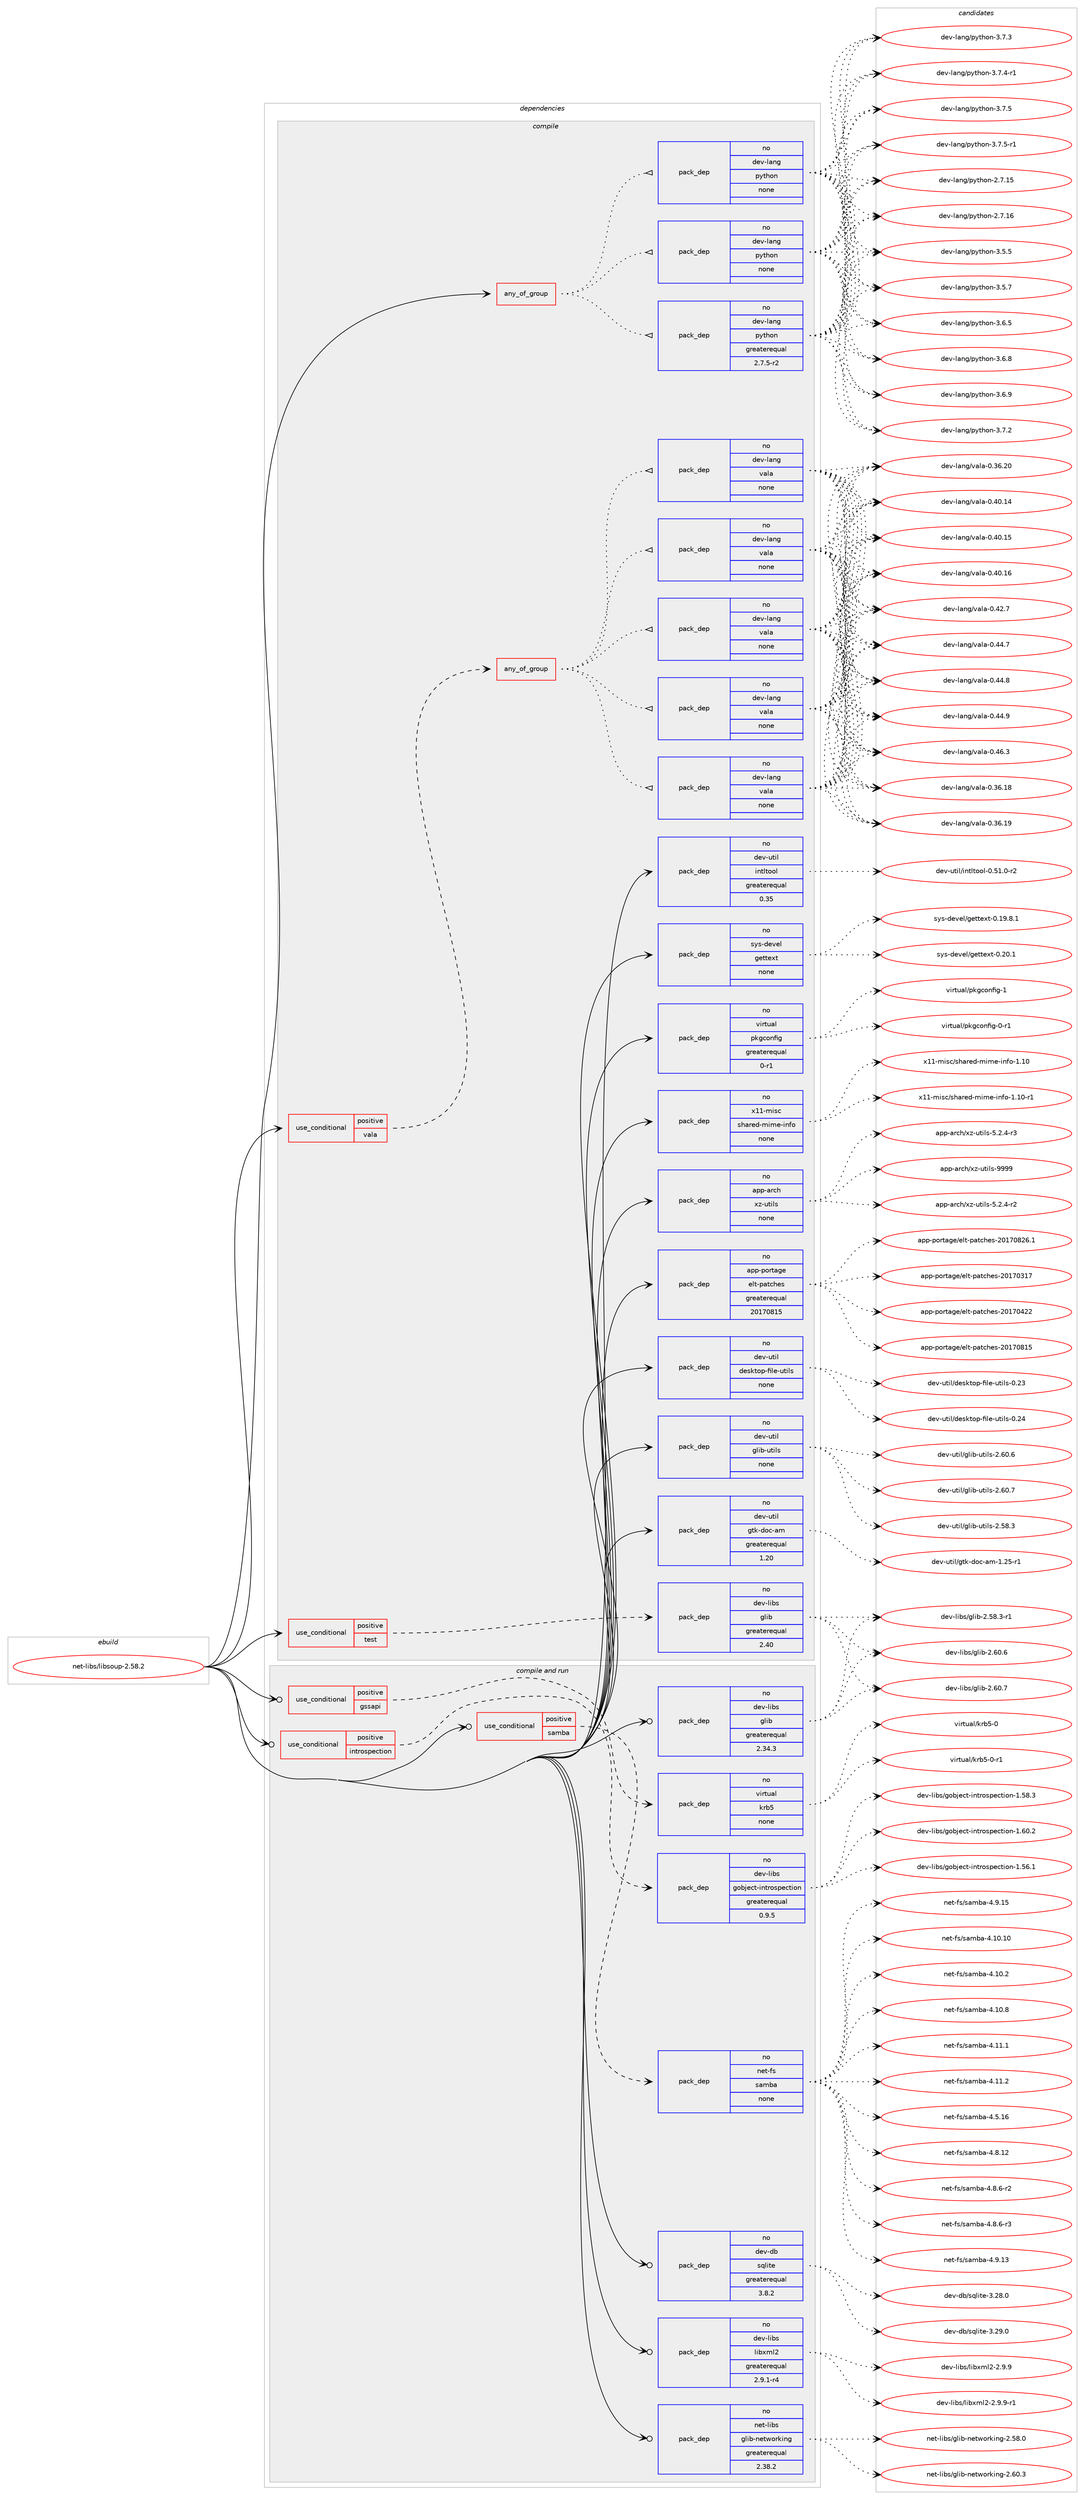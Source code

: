 digraph prolog {

# *************
# Graph options
# *************

newrank=true;
concentrate=true;
compound=true;
graph [rankdir=LR,fontname=Helvetica,fontsize=10,ranksep=1.5];#, ranksep=2.5, nodesep=0.2];
edge  [arrowhead=vee];
node  [fontname=Helvetica,fontsize=10];

# **********
# The ebuild
# **********

subgraph cluster_leftcol {
color=gray;
rank=same;
label=<<i>ebuild</i>>;
id [label="net-libs/libsoup-2.58.2", color=red, width=4, href="../net-libs/libsoup-2.58.2.svg"];
}

# ****************
# The dependencies
# ****************

subgraph cluster_midcol {
color=gray;
label=<<i>dependencies</i>>;
subgraph cluster_compile {
fillcolor="#eeeeee";
style=filled;
label=<<i>compile</i>>;
subgraph any14040 {
dependency827295 [label=<<TABLE BORDER="0" CELLBORDER="1" CELLSPACING="0" CELLPADDING="4"><TR><TD CELLPADDING="10">any_of_group</TD></TR></TABLE>>, shape=none, color=red];subgraph pack611201 {
dependency827296 [label=<<TABLE BORDER="0" CELLBORDER="1" CELLSPACING="0" CELLPADDING="4" WIDTH="220"><TR><TD ROWSPAN="6" CELLPADDING="30">pack_dep</TD></TR><TR><TD WIDTH="110">no</TD></TR><TR><TD>dev-lang</TD></TR><TR><TD>python</TD></TR><TR><TD>none</TD></TR><TR><TD></TD></TR></TABLE>>, shape=none, color=blue];
}
dependency827295:e -> dependency827296:w [weight=20,style="dotted",arrowhead="oinv"];
subgraph pack611202 {
dependency827297 [label=<<TABLE BORDER="0" CELLBORDER="1" CELLSPACING="0" CELLPADDING="4" WIDTH="220"><TR><TD ROWSPAN="6" CELLPADDING="30">pack_dep</TD></TR><TR><TD WIDTH="110">no</TD></TR><TR><TD>dev-lang</TD></TR><TR><TD>python</TD></TR><TR><TD>none</TD></TR><TR><TD></TD></TR></TABLE>>, shape=none, color=blue];
}
dependency827295:e -> dependency827297:w [weight=20,style="dotted",arrowhead="oinv"];
subgraph pack611203 {
dependency827298 [label=<<TABLE BORDER="0" CELLBORDER="1" CELLSPACING="0" CELLPADDING="4" WIDTH="220"><TR><TD ROWSPAN="6" CELLPADDING="30">pack_dep</TD></TR><TR><TD WIDTH="110">no</TD></TR><TR><TD>dev-lang</TD></TR><TR><TD>python</TD></TR><TR><TD>greaterequal</TD></TR><TR><TD>2.7.5-r2</TD></TR></TABLE>>, shape=none, color=blue];
}
dependency827295:e -> dependency827298:w [weight=20,style="dotted",arrowhead="oinv"];
}
id:e -> dependency827295:w [weight=20,style="solid",arrowhead="vee"];
subgraph cond201597 {
dependency827299 [label=<<TABLE BORDER="0" CELLBORDER="1" CELLSPACING="0" CELLPADDING="4"><TR><TD ROWSPAN="3" CELLPADDING="10">use_conditional</TD></TR><TR><TD>positive</TD></TR><TR><TD>test</TD></TR></TABLE>>, shape=none, color=red];
subgraph pack611204 {
dependency827300 [label=<<TABLE BORDER="0" CELLBORDER="1" CELLSPACING="0" CELLPADDING="4" WIDTH="220"><TR><TD ROWSPAN="6" CELLPADDING="30">pack_dep</TD></TR><TR><TD WIDTH="110">no</TD></TR><TR><TD>dev-libs</TD></TR><TR><TD>glib</TD></TR><TR><TD>greaterequal</TD></TR><TR><TD>2.40</TD></TR></TABLE>>, shape=none, color=blue];
}
dependency827299:e -> dependency827300:w [weight=20,style="dashed",arrowhead="vee"];
}
id:e -> dependency827299:w [weight=20,style="solid",arrowhead="vee"];
subgraph cond201598 {
dependency827301 [label=<<TABLE BORDER="0" CELLBORDER="1" CELLSPACING="0" CELLPADDING="4"><TR><TD ROWSPAN="3" CELLPADDING="10">use_conditional</TD></TR><TR><TD>positive</TD></TR><TR><TD>vala</TD></TR></TABLE>>, shape=none, color=red];
subgraph any14041 {
dependency827302 [label=<<TABLE BORDER="0" CELLBORDER="1" CELLSPACING="0" CELLPADDING="4"><TR><TD CELLPADDING="10">any_of_group</TD></TR></TABLE>>, shape=none, color=red];subgraph pack611205 {
dependency827303 [label=<<TABLE BORDER="0" CELLBORDER="1" CELLSPACING="0" CELLPADDING="4" WIDTH="220"><TR><TD ROWSPAN="6" CELLPADDING="30">pack_dep</TD></TR><TR><TD WIDTH="110">no</TD></TR><TR><TD>dev-lang</TD></TR><TR><TD>vala</TD></TR><TR><TD>none</TD></TR><TR><TD></TD></TR></TABLE>>, shape=none, color=blue];
}
dependency827302:e -> dependency827303:w [weight=20,style="dotted",arrowhead="oinv"];
subgraph pack611206 {
dependency827304 [label=<<TABLE BORDER="0" CELLBORDER="1" CELLSPACING="0" CELLPADDING="4" WIDTH="220"><TR><TD ROWSPAN="6" CELLPADDING="30">pack_dep</TD></TR><TR><TD WIDTH="110">no</TD></TR><TR><TD>dev-lang</TD></TR><TR><TD>vala</TD></TR><TR><TD>none</TD></TR><TR><TD></TD></TR></TABLE>>, shape=none, color=blue];
}
dependency827302:e -> dependency827304:w [weight=20,style="dotted",arrowhead="oinv"];
subgraph pack611207 {
dependency827305 [label=<<TABLE BORDER="0" CELLBORDER="1" CELLSPACING="0" CELLPADDING="4" WIDTH="220"><TR><TD ROWSPAN="6" CELLPADDING="30">pack_dep</TD></TR><TR><TD WIDTH="110">no</TD></TR><TR><TD>dev-lang</TD></TR><TR><TD>vala</TD></TR><TR><TD>none</TD></TR><TR><TD></TD></TR></TABLE>>, shape=none, color=blue];
}
dependency827302:e -> dependency827305:w [weight=20,style="dotted",arrowhead="oinv"];
subgraph pack611208 {
dependency827306 [label=<<TABLE BORDER="0" CELLBORDER="1" CELLSPACING="0" CELLPADDING="4" WIDTH="220"><TR><TD ROWSPAN="6" CELLPADDING="30">pack_dep</TD></TR><TR><TD WIDTH="110">no</TD></TR><TR><TD>dev-lang</TD></TR><TR><TD>vala</TD></TR><TR><TD>none</TD></TR><TR><TD></TD></TR></TABLE>>, shape=none, color=blue];
}
dependency827302:e -> dependency827306:w [weight=20,style="dotted",arrowhead="oinv"];
subgraph pack611209 {
dependency827307 [label=<<TABLE BORDER="0" CELLBORDER="1" CELLSPACING="0" CELLPADDING="4" WIDTH="220"><TR><TD ROWSPAN="6" CELLPADDING="30">pack_dep</TD></TR><TR><TD WIDTH="110">no</TD></TR><TR><TD>dev-lang</TD></TR><TR><TD>vala</TD></TR><TR><TD>none</TD></TR><TR><TD></TD></TR></TABLE>>, shape=none, color=blue];
}
dependency827302:e -> dependency827307:w [weight=20,style="dotted",arrowhead="oinv"];
}
dependency827301:e -> dependency827302:w [weight=20,style="dashed",arrowhead="vee"];
}
id:e -> dependency827301:w [weight=20,style="solid",arrowhead="vee"];
subgraph pack611210 {
dependency827308 [label=<<TABLE BORDER="0" CELLBORDER="1" CELLSPACING="0" CELLPADDING="4" WIDTH="220"><TR><TD ROWSPAN="6" CELLPADDING="30">pack_dep</TD></TR><TR><TD WIDTH="110">no</TD></TR><TR><TD>app-arch</TD></TR><TR><TD>xz-utils</TD></TR><TR><TD>none</TD></TR><TR><TD></TD></TR></TABLE>>, shape=none, color=blue];
}
id:e -> dependency827308:w [weight=20,style="solid",arrowhead="vee"];
subgraph pack611211 {
dependency827309 [label=<<TABLE BORDER="0" CELLBORDER="1" CELLSPACING="0" CELLPADDING="4" WIDTH="220"><TR><TD ROWSPAN="6" CELLPADDING="30">pack_dep</TD></TR><TR><TD WIDTH="110">no</TD></TR><TR><TD>app-portage</TD></TR><TR><TD>elt-patches</TD></TR><TR><TD>greaterequal</TD></TR><TR><TD>20170815</TD></TR></TABLE>>, shape=none, color=blue];
}
id:e -> dependency827309:w [weight=20,style="solid",arrowhead="vee"];
subgraph pack611212 {
dependency827310 [label=<<TABLE BORDER="0" CELLBORDER="1" CELLSPACING="0" CELLPADDING="4" WIDTH="220"><TR><TD ROWSPAN="6" CELLPADDING="30">pack_dep</TD></TR><TR><TD WIDTH="110">no</TD></TR><TR><TD>dev-util</TD></TR><TR><TD>desktop-file-utils</TD></TR><TR><TD>none</TD></TR><TR><TD></TD></TR></TABLE>>, shape=none, color=blue];
}
id:e -> dependency827310:w [weight=20,style="solid",arrowhead="vee"];
subgraph pack611213 {
dependency827311 [label=<<TABLE BORDER="0" CELLBORDER="1" CELLSPACING="0" CELLPADDING="4" WIDTH="220"><TR><TD ROWSPAN="6" CELLPADDING="30">pack_dep</TD></TR><TR><TD WIDTH="110">no</TD></TR><TR><TD>dev-util</TD></TR><TR><TD>glib-utils</TD></TR><TR><TD>none</TD></TR><TR><TD></TD></TR></TABLE>>, shape=none, color=blue];
}
id:e -> dependency827311:w [weight=20,style="solid",arrowhead="vee"];
subgraph pack611214 {
dependency827312 [label=<<TABLE BORDER="0" CELLBORDER="1" CELLSPACING="0" CELLPADDING="4" WIDTH="220"><TR><TD ROWSPAN="6" CELLPADDING="30">pack_dep</TD></TR><TR><TD WIDTH="110">no</TD></TR><TR><TD>dev-util</TD></TR><TR><TD>gtk-doc-am</TD></TR><TR><TD>greaterequal</TD></TR><TR><TD>1.20</TD></TR></TABLE>>, shape=none, color=blue];
}
id:e -> dependency827312:w [weight=20,style="solid",arrowhead="vee"];
subgraph pack611215 {
dependency827313 [label=<<TABLE BORDER="0" CELLBORDER="1" CELLSPACING="0" CELLPADDING="4" WIDTH="220"><TR><TD ROWSPAN="6" CELLPADDING="30">pack_dep</TD></TR><TR><TD WIDTH="110">no</TD></TR><TR><TD>dev-util</TD></TR><TR><TD>intltool</TD></TR><TR><TD>greaterequal</TD></TR><TR><TD>0.35</TD></TR></TABLE>>, shape=none, color=blue];
}
id:e -> dependency827313:w [weight=20,style="solid",arrowhead="vee"];
subgraph pack611216 {
dependency827314 [label=<<TABLE BORDER="0" CELLBORDER="1" CELLSPACING="0" CELLPADDING="4" WIDTH="220"><TR><TD ROWSPAN="6" CELLPADDING="30">pack_dep</TD></TR><TR><TD WIDTH="110">no</TD></TR><TR><TD>sys-devel</TD></TR><TR><TD>gettext</TD></TR><TR><TD>none</TD></TR><TR><TD></TD></TR></TABLE>>, shape=none, color=blue];
}
id:e -> dependency827314:w [weight=20,style="solid",arrowhead="vee"];
subgraph pack611217 {
dependency827315 [label=<<TABLE BORDER="0" CELLBORDER="1" CELLSPACING="0" CELLPADDING="4" WIDTH="220"><TR><TD ROWSPAN="6" CELLPADDING="30">pack_dep</TD></TR><TR><TD WIDTH="110">no</TD></TR><TR><TD>virtual</TD></TR><TR><TD>pkgconfig</TD></TR><TR><TD>greaterequal</TD></TR><TR><TD>0-r1</TD></TR></TABLE>>, shape=none, color=blue];
}
id:e -> dependency827315:w [weight=20,style="solid",arrowhead="vee"];
subgraph pack611218 {
dependency827316 [label=<<TABLE BORDER="0" CELLBORDER="1" CELLSPACING="0" CELLPADDING="4" WIDTH="220"><TR><TD ROWSPAN="6" CELLPADDING="30">pack_dep</TD></TR><TR><TD WIDTH="110">no</TD></TR><TR><TD>x11-misc</TD></TR><TR><TD>shared-mime-info</TD></TR><TR><TD>none</TD></TR><TR><TD></TD></TR></TABLE>>, shape=none, color=blue];
}
id:e -> dependency827316:w [weight=20,style="solid",arrowhead="vee"];
}
subgraph cluster_compileandrun {
fillcolor="#eeeeee";
style=filled;
label=<<i>compile and run</i>>;
subgraph cond201599 {
dependency827317 [label=<<TABLE BORDER="0" CELLBORDER="1" CELLSPACING="0" CELLPADDING="4"><TR><TD ROWSPAN="3" CELLPADDING="10">use_conditional</TD></TR><TR><TD>positive</TD></TR><TR><TD>gssapi</TD></TR></TABLE>>, shape=none, color=red];
subgraph pack611219 {
dependency827318 [label=<<TABLE BORDER="0" CELLBORDER="1" CELLSPACING="0" CELLPADDING="4" WIDTH="220"><TR><TD ROWSPAN="6" CELLPADDING="30">pack_dep</TD></TR><TR><TD WIDTH="110">no</TD></TR><TR><TD>virtual</TD></TR><TR><TD>krb5</TD></TR><TR><TD>none</TD></TR><TR><TD></TD></TR></TABLE>>, shape=none, color=blue];
}
dependency827317:e -> dependency827318:w [weight=20,style="dashed",arrowhead="vee"];
}
id:e -> dependency827317:w [weight=20,style="solid",arrowhead="odotvee"];
subgraph cond201600 {
dependency827319 [label=<<TABLE BORDER="0" CELLBORDER="1" CELLSPACING="0" CELLPADDING="4"><TR><TD ROWSPAN="3" CELLPADDING="10">use_conditional</TD></TR><TR><TD>positive</TD></TR><TR><TD>introspection</TD></TR></TABLE>>, shape=none, color=red];
subgraph pack611220 {
dependency827320 [label=<<TABLE BORDER="0" CELLBORDER="1" CELLSPACING="0" CELLPADDING="4" WIDTH="220"><TR><TD ROWSPAN="6" CELLPADDING="30">pack_dep</TD></TR><TR><TD WIDTH="110">no</TD></TR><TR><TD>dev-libs</TD></TR><TR><TD>gobject-introspection</TD></TR><TR><TD>greaterequal</TD></TR><TR><TD>0.9.5</TD></TR></TABLE>>, shape=none, color=blue];
}
dependency827319:e -> dependency827320:w [weight=20,style="dashed",arrowhead="vee"];
}
id:e -> dependency827319:w [weight=20,style="solid",arrowhead="odotvee"];
subgraph cond201601 {
dependency827321 [label=<<TABLE BORDER="0" CELLBORDER="1" CELLSPACING="0" CELLPADDING="4"><TR><TD ROWSPAN="3" CELLPADDING="10">use_conditional</TD></TR><TR><TD>positive</TD></TR><TR><TD>samba</TD></TR></TABLE>>, shape=none, color=red];
subgraph pack611221 {
dependency827322 [label=<<TABLE BORDER="0" CELLBORDER="1" CELLSPACING="0" CELLPADDING="4" WIDTH="220"><TR><TD ROWSPAN="6" CELLPADDING="30">pack_dep</TD></TR><TR><TD WIDTH="110">no</TD></TR><TR><TD>net-fs</TD></TR><TR><TD>samba</TD></TR><TR><TD>none</TD></TR><TR><TD></TD></TR></TABLE>>, shape=none, color=blue];
}
dependency827321:e -> dependency827322:w [weight=20,style="dashed",arrowhead="vee"];
}
id:e -> dependency827321:w [weight=20,style="solid",arrowhead="odotvee"];
subgraph pack611222 {
dependency827323 [label=<<TABLE BORDER="0" CELLBORDER="1" CELLSPACING="0" CELLPADDING="4" WIDTH="220"><TR><TD ROWSPAN="6" CELLPADDING="30">pack_dep</TD></TR><TR><TD WIDTH="110">no</TD></TR><TR><TD>dev-db</TD></TR><TR><TD>sqlite</TD></TR><TR><TD>greaterequal</TD></TR><TR><TD>3.8.2</TD></TR></TABLE>>, shape=none, color=blue];
}
id:e -> dependency827323:w [weight=20,style="solid",arrowhead="odotvee"];
subgraph pack611223 {
dependency827324 [label=<<TABLE BORDER="0" CELLBORDER="1" CELLSPACING="0" CELLPADDING="4" WIDTH="220"><TR><TD ROWSPAN="6" CELLPADDING="30">pack_dep</TD></TR><TR><TD WIDTH="110">no</TD></TR><TR><TD>dev-libs</TD></TR><TR><TD>glib</TD></TR><TR><TD>greaterequal</TD></TR><TR><TD>2.34.3</TD></TR></TABLE>>, shape=none, color=blue];
}
id:e -> dependency827324:w [weight=20,style="solid",arrowhead="odotvee"];
subgraph pack611224 {
dependency827325 [label=<<TABLE BORDER="0" CELLBORDER="1" CELLSPACING="0" CELLPADDING="4" WIDTH="220"><TR><TD ROWSPAN="6" CELLPADDING="30">pack_dep</TD></TR><TR><TD WIDTH="110">no</TD></TR><TR><TD>dev-libs</TD></TR><TR><TD>libxml2</TD></TR><TR><TD>greaterequal</TD></TR><TR><TD>2.9.1-r4</TD></TR></TABLE>>, shape=none, color=blue];
}
id:e -> dependency827325:w [weight=20,style="solid",arrowhead="odotvee"];
subgraph pack611225 {
dependency827326 [label=<<TABLE BORDER="0" CELLBORDER="1" CELLSPACING="0" CELLPADDING="4" WIDTH="220"><TR><TD ROWSPAN="6" CELLPADDING="30">pack_dep</TD></TR><TR><TD WIDTH="110">no</TD></TR><TR><TD>net-libs</TD></TR><TR><TD>glib-networking</TD></TR><TR><TD>greaterequal</TD></TR><TR><TD>2.38.2</TD></TR></TABLE>>, shape=none, color=blue];
}
id:e -> dependency827326:w [weight=20,style="solid",arrowhead="odotvee"];
}
subgraph cluster_run {
fillcolor="#eeeeee";
style=filled;
label=<<i>run</i>>;
}
}

# **************
# The candidates
# **************

subgraph cluster_choices {
rank=same;
color=gray;
label=<<i>candidates</i>>;

subgraph choice611201 {
color=black;
nodesep=1;
choice10010111845108971101034711212111610411111045504655464953 [label="dev-lang/python-2.7.15", color=red, width=4,href="../dev-lang/python-2.7.15.svg"];
choice10010111845108971101034711212111610411111045504655464954 [label="dev-lang/python-2.7.16", color=red, width=4,href="../dev-lang/python-2.7.16.svg"];
choice100101118451089711010347112121116104111110455146534653 [label="dev-lang/python-3.5.5", color=red, width=4,href="../dev-lang/python-3.5.5.svg"];
choice100101118451089711010347112121116104111110455146534655 [label="dev-lang/python-3.5.7", color=red, width=4,href="../dev-lang/python-3.5.7.svg"];
choice100101118451089711010347112121116104111110455146544653 [label="dev-lang/python-3.6.5", color=red, width=4,href="../dev-lang/python-3.6.5.svg"];
choice100101118451089711010347112121116104111110455146544656 [label="dev-lang/python-3.6.8", color=red, width=4,href="../dev-lang/python-3.6.8.svg"];
choice100101118451089711010347112121116104111110455146544657 [label="dev-lang/python-3.6.9", color=red, width=4,href="../dev-lang/python-3.6.9.svg"];
choice100101118451089711010347112121116104111110455146554650 [label="dev-lang/python-3.7.2", color=red, width=4,href="../dev-lang/python-3.7.2.svg"];
choice100101118451089711010347112121116104111110455146554651 [label="dev-lang/python-3.7.3", color=red, width=4,href="../dev-lang/python-3.7.3.svg"];
choice1001011184510897110103471121211161041111104551465546524511449 [label="dev-lang/python-3.7.4-r1", color=red, width=4,href="../dev-lang/python-3.7.4-r1.svg"];
choice100101118451089711010347112121116104111110455146554653 [label="dev-lang/python-3.7.5", color=red, width=4,href="../dev-lang/python-3.7.5.svg"];
choice1001011184510897110103471121211161041111104551465546534511449 [label="dev-lang/python-3.7.5-r1", color=red, width=4,href="../dev-lang/python-3.7.5-r1.svg"];
dependency827296:e -> choice10010111845108971101034711212111610411111045504655464953:w [style=dotted,weight="100"];
dependency827296:e -> choice10010111845108971101034711212111610411111045504655464954:w [style=dotted,weight="100"];
dependency827296:e -> choice100101118451089711010347112121116104111110455146534653:w [style=dotted,weight="100"];
dependency827296:e -> choice100101118451089711010347112121116104111110455146534655:w [style=dotted,weight="100"];
dependency827296:e -> choice100101118451089711010347112121116104111110455146544653:w [style=dotted,weight="100"];
dependency827296:e -> choice100101118451089711010347112121116104111110455146544656:w [style=dotted,weight="100"];
dependency827296:e -> choice100101118451089711010347112121116104111110455146544657:w [style=dotted,weight="100"];
dependency827296:e -> choice100101118451089711010347112121116104111110455146554650:w [style=dotted,weight="100"];
dependency827296:e -> choice100101118451089711010347112121116104111110455146554651:w [style=dotted,weight="100"];
dependency827296:e -> choice1001011184510897110103471121211161041111104551465546524511449:w [style=dotted,weight="100"];
dependency827296:e -> choice100101118451089711010347112121116104111110455146554653:w [style=dotted,weight="100"];
dependency827296:e -> choice1001011184510897110103471121211161041111104551465546534511449:w [style=dotted,weight="100"];
}
subgraph choice611202 {
color=black;
nodesep=1;
choice10010111845108971101034711212111610411111045504655464953 [label="dev-lang/python-2.7.15", color=red, width=4,href="../dev-lang/python-2.7.15.svg"];
choice10010111845108971101034711212111610411111045504655464954 [label="dev-lang/python-2.7.16", color=red, width=4,href="../dev-lang/python-2.7.16.svg"];
choice100101118451089711010347112121116104111110455146534653 [label="dev-lang/python-3.5.5", color=red, width=4,href="../dev-lang/python-3.5.5.svg"];
choice100101118451089711010347112121116104111110455146534655 [label="dev-lang/python-3.5.7", color=red, width=4,href="../dev-lang/python-3.5.7.svg"];
choice100101118451089711010347112121116104111110455146544653 [label="dev-lang/python-3.6.5", color=red, width=4,href="../dev-lang/python-3.6.5.svg"];
choice100101118451089711010347112121116104111110455146544656 [label="dev-lang/python-3.6.8", color=red, width=4,href="../dev-lang/python-3.6.8.svg"];
choice100101118451089711010347112121116104111110455146544657 [label="dev-lang/python-3.6.9", color=red, width=4,href="../dev-lang/python-3.6.9.svg"];
choice100101118451089711010347112121116104111110455146554650 [label="dev-lang/python-3.7.2", color=red, width=4,href="../dev-lang/python-3.7.2.svg"];
choice100101118451089711010347112121116104111110455146554651 [label="dev-lang/python-3.7.3", color=red, width=4,href="../dev-lang/python-3.7.3.svg"];
choice1001011184510897110103471121211161041111104551465546524511449 [label="dev-lang/python-3.7.4-r1", color=red, width=4,href="../dev-lang/python-3.7.4-r1.svg"];
choice100101118451089711010347112121116104111110455146554653 [label="dev-lang/python-3.7.5", color=red, width=4,href="../dev-lang/python-3.7.5.svg"];
choice1001011184510897110103471121211161041111104551465546534511449 [label="dev-lang/python-3.7.5-r1", color=red, width=4,href="../dev-lang/python-3.7.5-r1.svg"];
dependency827297:e -> choice10010111845108971101034711212111610411111045504655464953:w [style=dotted,weight="100"];
dependency827297:e -> choice10010111845108971101034711212111610411111045504655464954:w [style=dotted,weight="100"];
dependency827297:e -> choice100101118451089711010347112121116104111110455146534653:w [style=dotted,weight="100"];
dependency827297:e -> choice100101118451089711010347112121116104111110455146534655:w [style=dotted,weight="100"];
dependency827297:e -> choice100101118451089711010347112121116104111110455146544653:w [style=dotted,weight="100"];
dependency827297:e -> choice100101118451089711010347112121116104111110455146544656:w [style=dotted,weight="100"];
dependency827297:e -> choice100101118451089711010347112121116104111110455146544657:w [style=dotted,weight="100"];
dependency827297:e -> choice100101118451089711010347112121116104111110455146554650:w [style=dotted,weight="100"];
dependency827297:e -> choice100101118451089711010347112121116104111110455146554651:w [style=dotted,weight="100"];
dependency827297:e -> choice1001011184510897110103471121211161041111104551465546524511449:w [style=dotted,weight="100"];
dependency827297:e -> choice100101118451089711010347112121116104111110455146554653:w [style=dotted,weight="100"];
dependency827297:e -> choice1001011184510897110103471121211161041111104551465546534511449:w [style=dotted,weight="100"];
}
subgraph choice611203 {
color=black;
nodesep=1;
choice10010111845108971101034711212111610411111045504655464953 [label="dev-lang/python-2.7.15", color=red, width=4,href="../dev-lang/python-2.7.15.svg"];
choice10010111845108971101034711212111610411111045504655464954 [label="dev-lang/python-2.7.16", color=red, width=4,href="../dev-lang/python-2.7.16.svg"];
choice100101118451089711010347112121116104111110455146534653 [label="dev-lang/python-3.5.5", color=red, width=4,href="../dev-lang/python-3.5.5.svg"];
choice100101118451089711010347112121116104111110455146534655 [label="dev-lang/python-3.5.7", color=red, width=4,href="../dev-lang/python-3.5.7.svg"];
choice100101118451089711010347112121116104111110455146544653 [label="dev-lang/python-3.6.5", color=red, width=4,href="../dev-lang/python-3.6.5.svg"];
choice100101118451089711010347112121116104111110455146544656 [label="dev-lang/python-3.6.8", color=red, width=4,href="../dev-lang/python-3.6.8.svg"];
choice100101118451089711010347112121116104111110455146544657 [label="dev-lang/python-3.6.9", color=red, width=4,href="../dev-lang/python-3.6.9.svg"];
choice100101118451089711010347112121116104111110455146554650 [label="dev-lang/python-3.7.2", color=red, width=4,href="../dev-lang/python-3.7.2.svg"];
choice100101118451089711010347112121116104111110455146554651 [label="dev-lang/python-3.7.3", color=red, width=4,href="../dev-lang/python-3.7.3.svg"];
choice1001011184510897110103471121211161041111104551465546524511449 [label="dev-lang/python-3.7.4-r1", color=red, width=4,href="../dev-lang/python-3.7.4-r1.svg"];
choice100101118451089711010347112121116104111110455146554653 [label="dev-lang/python-3.7.5", color=red, width=4,href="../dev-lang/python-3.7.5.svg"];
choice1001011184510897110103471121211161041111104551465546534511449 [label="dev-lang/python-3.7.5-r1", color=red, width=4,href="../dev-lang/python-3.7.5-r1.svg"];
dependency827298:e -> choice10010111845108971101034711212111610411111045504655464953:w [style=dotted,weight="100"];
dependency827298:e -> choice10010111845108971101034711212111610411111045504655464954:w [style=dotted,weight="100"];
dependency827298:e -> choice100101118451089711010347112121116104111110455146534653:w [style=dotted,weight="100"];
dependency827298:e -> choice100101118451089711010347112121116104111110455146534655:w [style=dotted,weight="100"];
dependency827298:e -> choice100101118451089711010347112121116104111110455146544653:w [style=dotted,weight="100"];
dependency827298:e -> choice100101118451089711010347112121116104111110455146544656:w [style=dotted,weight="100"];
dependency827298:e -> choice100101118451089711010347112121116104111110455146544657:w [style=dotted,weight="100"];
dependency827298:e -> choice100101118451089711010347112121116104111110455146554650:w [style=dotted,weight="100"];
dependency827298:e -> choice100101118451089711010347112121116104111110455146554651:w [style=dotted,weight="100"];
dependency827298:e -> choice1001011184510897110103471121211161041111104551465546524511449:w [style=dotted,weight="100"];
dependency827298:e -> choice100101118451089711010347112121116104111110455146554653:w [style=dotted,weight="100"];
dependency827298:e -> choice1001011184510897110103471121211161041111104551465546534511449:w [style=dotted,weight="100"];
}
subgraph choice611204 {
color=black;
nodesep=1;
choice10010111845108105981154710310810598455046535646514511449 [label="dev-libs/glib-2.58.3-r1", color=red, width=4,href="../dev-libs/glib-2.58.3-r1.svg"];
choice1001011184510810598115471031081059845504654484654 [label="dev-libs/glib-2.60.6", color=red, width=4,href="../dev-libs/glib-2.60.6.svg"];
choice1001011184510810598115471031081059845504654484655 [label="dev-libs/glib-2.60.7", color=red, width=4,href="../dev-libs/glib-2.60.7.svg"];
dependency827300:e -> choice10010111845108105981154710310810598455046535646514511449:w [style=dotted,weight="100"];
dependency827300:e -> choice1001011184510810598115471031081059845504654484654:w [style=dotted,weight="100"];
dependency827300:e -> choice1001011184510810598115471031081059845504654484655:w [style=dotted,weight="100"];
}
subgraph choice611205 {
color=black;
nodesep=1;
choice10010111845108971101034711897108974548465154464956 [label="dev-lang/vala-0.36.18", color=red, width=4,href="../dev-lang/vala-0.36.18.svg"];
choice10010111845108971101034711897108974548465154464957 [label="dev-lang/vala-0.36.19", color=red, width=4,href="../dev-lang/vala-0.36.19.svg"];
choice10010111845108971101034711897108974548465154465048 [label="dev-lang/vala-0.36.20", color=red, width=4,href="../dev-lang/vala-0.36.20.svg"];
choice10010111845108971101034711897108974548465248464952 [label="dev-lang/vala-0.40.14", color=red, width=4,href="../dev-lang/vala-0.40.14.svg"];
choice10010111845108971101034711897108974548465248464953 [label="dev-lang/vala-0.40.15", color=red, width=4,href="../dev-lang/vala-0.40.15.svg"];
choice10010111845108971101034711897108974548465248464954 [label="dev-lang/vala-0.40.16", color=red, width=4,href="../dev-lang/vala-0.40.16.svg"];
choice100101118451089711010347118971089745484652504655 [label="dev-lang/vala-0.42.7", color=red, width=4,href="../dev-lang/vala-0.42.7.svg"];
choice100101118451089711010347118971089745484652524655 [label="dev-lang/vala-0.44.7", color=red, width=4,href="../dev-lang/vala-0.44.7.svg"];
choice100101118451089711010347118971089745484652524656 [label="dev-lang/vala-0.44.8", color=red, width=4,href="../dev-lang/vala-0.44.8.svg"];
choice100101118451089711010347118971089745484652524657 [label="dev-lang/vala-0.44.9", color=red, width=4,href="../dev-lang/vala-0.44.9.svg"];
choice100101118451089711010347118971089745484652544651 [label="dev-lang/vala-0.46.3", color=red, width=4,href="../dev-lang/vala-0.46.3.svg"];
dependency827303:e -> choice10010111845108971101034711897108974548465154464956:w [style=dotted,weight="100"];
dependency827303:e -> choice10010111845108971101034711897108974548465154464957:w [style=dotted,weight="100"];
dependency827303:e -> choice10010111845108971101034711897108974548465154465048:w [style=dotted,weight="100"];
dependency827303:e -> choice10010111845108971101034711897108974548465248464952:w [style=dotted,weight="100"];
dependency827303:e -> choice10010111845108971101034711897108974548465248464953:w [style=dotted,weight="100"];
dependency827303:e -> choice10010111845108971101034711897108974548465248464954:w [style=dotted,weight="100"];
dependency827303:e -> choice100101118451089711010347118971089745484652504655:w [style=dotted,weight="100"];
dependency827303:e -> choice100101118451089711010347118971089745484652524655:w [style=dotted,weight="100"];
dependency827303:e -> choice100101118451089711010347118971089745484652524656:w [style=dotted,weight="100"];
dependency827303:e -> choice100101118451089711010347118971089745484652524657:w [style=dotted,weight="100"];
dependency827303:e -> choice100101118451089711010347118971089745484652544651:w [style=dotted,weight="100"];
}
subgraph choice611206 {
color=black;
nodesep=1;
choice10010111845108971101034711897108974548465154464956 [label="dev-lang/vala-0.36.18", color=red, width=4,href="../dev-lang/vala-0.36.18.svg"];
choice10010111845108971101034711897108974548465154464957 [label="dev-lang/vala-0.36.19", color=red, width=4,href="../dev-lang/vala-0.36.19.svg"];
choice10010111845108971101034711897108974548465154465048 [label="dev-lang/vala-0.36.20", color=red, width=4,href="../dev-lang/vala-0.36.20.svg"];
choice10010111845108971101034711897108974548465248464952 [label="dev-lang/vala-0.40.14", color=red, width=4,href="../dev-lang/vala-0.40.14.svg"];
choice10010111845108971101034711897108974548465248464953 [label="dev-lang/vala-0.40.15", color=red, width=4,href="../dev-lang/vala-0.40.15.svg"];
choice10010111845108971101034711897108974548465248464954 [label="dev-lang/vala-0.40.16", color=red, width=4,href="../dev-lang/vala-0.40.16.svg"];
choice100101118451089711010347118971089745484652504655 [label="dev-lang/vala-0.42.7", color=red, width=4,href="../dev-lang/vala-0.42.7.svg"];
choice100101118451089711010347118971089745484652524655 [label="dev-lang/vala-0.44.7", color=red, width=4,href="../dev-lang/vala-0.44.7.svg"];
choice100101118451089711010347118971089745484652524656 [label="dev-lang/vala-0.44.8", color=red, width=4,href="../dev-lang/vala-0.44.8.svg"];
choice100101118451089711010347118971089745484652524657 [label="dev-lang/vala-0.44.9", color=red, width=4,href="../dev-lang/vala-0.44.9.svg"];
choice100101118451089711010347118971089745484652544651 [label="dev-lang/vala-0.46.3", color=red, width=4,href="../dev-lang/vala-0.46.3.svg"];
dependency827304:e -> choice10010111845108971101034711897108974548465154464956:w [style=dotted,weight="100"];
dependency827304:e -> choice10010111845108971101034711897108974548465154464957:w [style=dotted,weight="100"];
dependency827304:e -> choice10010111845108971101034711897108974548465154465048:w [style=dotted,weight="100"];
dependency827304:e -> choice10010111845108971101034711897108974548465248464952:w [style=dotted,weight="100"];
dependency827304:e -> choice10010111845108971101034711897108974548465248464953:w [style=dotted,weight="100"];
dependency827304:e -> choice10010111845108971101034711897108974548465248464954:w [style=dotted,weight="100"];
dependency827304:e -> choice100101118451089711010347118971089745484652504655:w [style=dotted,weight="100"];
dependency827304:e -> choice100101118451089711010347118971089745484652524655:w [style=dotted,weight="100"];
dependency827304:e -> choice100101118451089711010347118971089745484652524656:w [style=dotted,weight="100"];
dependency827304:e -> choice100101118451089711010347118971089745484652524657:w [style=dotted,weight="100"];
dependency827304:e -> choice100101118451089711010347118971089745484652544651:w [style=dotted,weight="100"];
}
subgraph choice611207 {
color=black;
nodesep=1;
choice10010111845108971101034711897108974548465154464956 [label="dev-lang/vala-0.36.18", color=red, width=4,href="../dev-lang/vala-0.36.18.svg"];
choice10010111845108971101034711897108974548465154464957 [label="dev-lang/vala-0.36.19", color=red, width=4,href="../dev-lang/vala-0.36.19.svg"];
choice10010111845108971101034711897108974548465154465048 [label="dev-lang/vala-0.36.20", color=red, width=4,href="../dev-lang/vala-0.36.20.svg"];
choice10010111845108971101034711897108974548465248464952 [label="dev-lang/vala-0.40.14", color=red, width=4,href="../dev-lang/vala-0.40.14.svg"];
choice10010111845108971101034711897108974548465248464953 [label="dev-lang/vala-0.40.15", color=red, width=4,href="../dev-lang/vala-0.40.15.svg"];
choice10010111845108971101034711897108974548465248464954 [label="dev-lang/vala-0.40.16", color=red, width=4,href="../dev-lang/vala-0.40.16.svg"];
choice100101118451089711010347118971089745484652504655 [label="dev-lang/vala-0.42.7", color=red, width=4,href="../dev-lang/vala-0.42.7.svg"];
choice100101118451089711010347118971089745484652524655 [label="dev-lang/vala-0.44.7", color=red, width=4,href="../dev-lang/vala-0.44.7.svg"];
choice100101118451089711010347118971089745484652524656 [label="dev-lang/vala-0.44.8", color=red, width=4,href="../dev-lang/vala-0.44.8.svg"];
choice100101118451089711010347118971089745484652524657 [label="dev-lang/vala-0.44.9", color=red, width=4,href="../dev-lang/vala-0.44.9.svg"];
choice100101118451089711010347118971089745484652544651 [label="dev-lang/vala-0.46.3", color=red, width=4,href="../dev-lang/vala-0.46.3.svg"];
dependency827305:e -> choice10010111845108971101034711897108974548465154464956:w [style=dotted,weight="100"];
dependency827305:e -> choice10010111845108971101034711897108974548465154464957:w [style=dotted,weight="100"];
dependency827305:e -> choice10010111845108971101034711897108974548465154465048:w [style=dotted,weight="100"];
dependency827305:e -> choice10010111845108971101034711897108974548465248464952:w [style=dotted,weight="100"];
dependency827305:e -> choice10010111845108971101034711897108974548465248464953:w [style=dotted,weight="100"];
dependency827305:e -> choice10010111845108971101034711897108974548465248464954:w [style=dotted,weight="100"];
dependency827305:e -> choice100101118451089711010347118971089745484652504655:w [style=dotted,weight="100"];
dependency827305:e -> choice100101118451089711010347118971089745484652524655:w [style=dotted,weight="100"];
dependency827305:e -> choice100101118451089711010347118971089745484652524656:w [style=dotted,weight="100"];
dependency827305:e -> choice100101118451089711010347118971089745484652524657:w [style=dotted,weight="100"];
dependency827305:e -> choice100101118451089711010347118971089745484652544651:w [style=dotted,weight="100"];
}
subgraph choice611208 {
color=black;
nodesep=1;
choice10010111845108971101034711897108974548465154464956 [label="dev-lang/vala-0.36.18", color=red, width=4,href="../dev-lang/vala-0.36.18.svg"];
choice10010111845108971101034711897108974548465154464957 [label="dev-lang/vala-0.36.19", color=red, width=4,href="../dev-lang/vala-0.36.19.svg"];
choice10010111845108971101034711897108974548465154465048 [label="dev-lang/vala-0.36.20", color=red, width=4,href="../dev-lang/vala-0.36.20.svg"];
choice10010111845108971101034711897108974548465248464952 [label="dev-lang/vala-0.40.14", color=red, width=4,href="../dev-lang/vala-0.40.14.svg"];
choice10010111845108971101034711897108974548465248464953 [label="dev-lang/vala-0.40.15", color=red, width=4,href="../dev-lang/vala-0.40.15.svg"];
choice10010111845108971101034711897108974548465248464954 [label="dev-lang/vala-0.40.16", color=red, width=4,href="../dev-lang/vala-0.40.16.svg"];
choice100101118451089711010347118971089745484652504655 [label="dev-lang/vala-0.42.7", color=red, width=4,href="../dev-lang/vala-0.42.7.svg"];
choice100101118451089711010347118971089745484652524655 [label="dev-lang/vala-0.44.7", color=red, width=4,href="../dev-lang/vala-0.44.7.svg"];
choice100101118451089711010347118971089745484652524656 [label="dev-lang/vala-0.44.8", color=red, width=4,href="../dev-lang/vala-0.44.8.svg"];
choice100101118451089711010347118971089745484652524657 [label="dev-lang/vala-0.44.9", color=red, width=4,href="../dev-lang/vala-0.44.9.svg"];
choice100101118451089711010347118971089745484652544651 [label="dev-lang/vala-0.46.3", color=red, width=4,href="../dev-lang/vala-0.46.3.svg"];
dependency827306:e -> choice10010111845108971101034711897108974548465154464956:w [style=dotted,weight="100"];
dependency827306:e -> choice10010111845108971101034711897108974548465154464957:w [style=dotted,weight="100"];
dependency827306:e -> choice10010111845108971101034711897108974548465154465048:w [style=dotted,weight="100"];
dependency827306:e -> choice10010111845108971101034711897108974548465248464952:w [style=dotted,weight="100"];
dependency827306:e -> choice10010111845108971101034711897108974548465248464953:w [style=dotted,weight="100"];
dependency827306:e -> choice10010111845108971101034711897108974548465248464954:w [style=dotted,weight="100"];
dependency827306:e -> choice100101118451089711010347118971089745484652504655:w [style=dotted,weight="100"];
dependency827306:e -> choice100101118451089711010347118971089745484652524655:w [style=dotted,weight="100"];
dependency827306:e -> choice100101118451089711010347118971089745484652524656:w [style=dotted,weight="100"];
dependency827306:e -> choice100101118451089711010347118971089745484652524657:w [style=dotted,weight="100"];
dependency827306:e -> choice100101118451089711010347118971089745484652544651:w [style=dotted,weight="100"];
}
subgraph choice611209 {
color=black;
nodesep=1;
choice10010111845108971101034711897108974548465154464956 [label="dev-lang/vala-0.36.18", color=red, width=4,href="../dev-lang/vala-0.36.18.svg"];
choice10010111845108971101034711897108974548465154464957 [label="dev-lang/vala-0.36.19", color=red, width=4,href="../dev-lang/vala-0.36.19.svg"];
choice10010111845108971101034711897108974548465154465048 [label="dev-lang/vala-0.36.20", color=red, width=4,href="../dev-lang/vala-0.36.20.svg"];
choice10010111845108971101034711897108974548465248464952 [label="dev-lang/vala-0.40.14", color=red, width=4,href="../dev-lang/vala-0.40.14.svg"];
choice10010111845108971101034711897108974548465248464953 [label="dev-lang/vala-0.40.15", color=red, width=4,href="../dev-lang/vala-0.40.15.svg"];
choice10010111845108971101034711897108974548465248464954 [label="dev-lang/vala-0.40.16", color=red, width=4,href="../dev-lang/vala-0.40.16.svg"];
choice100101118451089711010347118971089745484652504655 [label="dev-lang/vala-0.42.7", color=red, width=4,href="../dev-lang/vala-0.42.7.svg"];
choice100101118451089711010347118971089745484652524655 [label="dev-lang/vala-0.44.7", color=red, width=4,href="../dev-lang/vala-0.44.7.svg"];
choice100101118451089711010347118971089745484652524656 [label="dev-lang/vala-0.44.8", color=red, width=4,href="../dev-lang/vala-0.44.8.svg"];
choice100101118451089711010347118971089745484652524657 [label="dev-lang/vala-0.44.9", color=red, width=4,href="../dev-lang/vala-0.44.9.svg"];
choice100101118451089711010347118971089745484652544651 [label="dev-lang/vala-0.46.3", color=red, width=4,href="../dev-lang/vala-0.46.3.svg"];
dependency827307:e -> choice10010111845108971101034711897108974548465154464956:w [style=dotted,weight="100"];
dependency827307:e -> choice10010111845108971101034711897108974548465154464957:w [style=dotted,weight="100"];
dependency827307:e -> choice10010111845108971101034711897108974548465154465048:w [style=dotted,weight="100"];
dependency827307:e -> choice10010111845108971101034711897108974548465248464952:w [style=dotted,weight="100"];
dependency827307:e -> choice10010111845108971101034711897108974548465248464953:w [style=dotted,weight="100"];
dependency827307:e -> choice10010111845108971101034711897108974548465248464954:w [style=dotted,weight="100"];
dependency827307:e -> choice100101118451089711010347118971089745484652504655:w [style=dotted,weight="100"];
dependency827307:e -> choice100101118451089711010347118971089745484652524655:w [style=dotted,weight="100"];
dependency827307:e -> choice100101118451089711010347118971089745484652524656:w [style=dotted,weight="100"];
dependency827307:e -> choice100101118451089711010347118971089745484652524657:w [style=dotted,weight="100"];
dependency827307:e -> choice100101118451089711010347118971089745484652544651:w [style=dotted,weight="100"];
}
subgraph choice611210 {
color=black;
nodesep=1;
choice9711211245971149910447120122451171161051081154553465046524511450 [label="app-arch/xz-utils-5.2.4-r2", color=red, width=4,href="../app-arch/xz-utils-5.2.4-r2.svg"];
choice9711211245971149910447120122451171161051081154553465046524511451 [label="app-arch/xz-utils-5.2.4-r3", color=red, width=4,href="../app-arch/xz-utils-5.2.4-r3.svg"];
choice9711211245971149910447120122451171161051081154557575757 [label="app-arch/xz-utils-9999", color=red, width=4,href="../app-arch/xz-utils-9999.svg"];
dependency827308:e -> choice9711211245971149910447120122451171161051081154553465046524511450:w [style=dotted,weight="100"];
dependency827308:e -> choice9711211245971149910447120122451171161051081154553465046524511451:w [style=dotted,weight="100"];
dependency827308:e -> choice9711211245971149910447120122451171161051081154557575757:w [style=dotted,weight="100"];
}
subgraph choice611211 {
color=black;
nodesep=1;
choice97112112451121111141169710310147101108116451129711699104101115455048495548514955 [label="app-portage/elt-patches-20170317", color=red, width=4,href="../app-portage/elt-patches-20170317.svg"];
choice97112112451121111141169710310147101108116451129711699104101115455048495548525050 [label="app-portage/elt-patches-20170422", color=red, width=4,href="../app-portage/elt-patches-20170422.svg"];
choice97112112451121111141169710310147101108116451129711699104101115455048495548564953 [label="app-portage/elt-patches-20170815", color=red, width=4,href="../app-portage/elt-patches-20170815.svg"];
choice971121124511211111411697103101471011081164511297116991041011154550484955485650544649 [label="app-portage/elt-patches-20170826.1", color=red, width=4,href="../app-portage/elt-patches-20170826.1.svg"];
dependency827309:e -> choice97112112451121111141169710310147101108116451129711699104101115455048495548514955:w [style=dotted,weight="100"];
dependency827309:e -> choice97112112451121111141169710310147101108116451129711699104101115455048495548525050:w [style=dotted,weight="100"];
dependency827309:e -> choice97112112451121111141169710310147101108116451129711699104101115455048495548564953:w [style=dotted,weight="100"];
dependency827309:e -> choice971121124511211111411697103101471011081164511297116991041011154550484955485650544649:w [style=dotted,weight="100"];
}
subgraph choice611212 {
color=black;
nodesep=1;
choice100101118451171161051084710010111510711611111245102105108101451171161051081154548465051 [label="dev-util/desktop-file-utils-0.23", color=red, width=4,href="../dev-util/desktop-file-utils-0.23.svg"];
choice100101118451171161051084710010111510711611111245102105108101451171161051081154548465052 [label="dev-util/desktop-file-utils-0.24", color=red, width=4,href="../dev-util/desktop-file-utils-0.24.svg"];
dependency827310:e -> choice100101118451171161051084710010111510711611111245102105108101451171161051081154548465051:w [style=dotted,weight="100"];
dependency827310:e -> choice100101118451171161051084710010111510711611111245102105108101451171161051081154548465052:w [style=dotted,weight="100"];
}
subgraph choice611213 {
color=black;
nodesep=1;
choice1001011184511711610510847103108105984511711610510811545504653564651 [label="dev-util/glib-utils-2.58.3", color=red, width=4,href="../dev-util/glib-utils-2.58.3.svg"];
choice1001011184511711610510847103108105984511711610510811545504654484654 [label="dev-util/glib-utils-2.60.6", color=red, width=4,href="../dev-util/glib-utils-2.60.6.svg"];
choice1001011184511711610510847103108105984511711610510811545504654484655 [label="dev-util/glib-utils-2.60.7", color=red, width=4,href="../dev-util/glib-utils-2.60.7.svg"];
dependency827311:e -> choice1001011184511711610510847103108105984511711610510811545504653564651:w [style=dotted,weight="100"];
dependency827311:e -> choice1001011184511711610510847103108105984511711610510811545504654484654:w [style=dotted,weight="100"];
dependency827311:e -> choice1001011184511711610510847103108105984511711610510811545504654484655:w [style=dotted,weight="100"];
}
subgraph choice611214 {
color=black;
nodesep=1;
choice10010111845117116105108471031161074510011199459710945494650534511449 [label="dev-util/gtk-doc-am-1.25-r1", color=red, width=4,href="../dev-util/gtk-doc-am-1.25-r1.svg"];
dependency827312:e -> choice10010111845117116105108471031161074510011199459710945494650534511449:w [style=dotted,weight="100"];
}
subgraph choice611215 {
color=black;
nodesep=1;
choice1001011184511711610510847105110116108116111111108454846534946484511450 [label="dev-util/intltool-0.51.0-r2", color=red, width=4,href="../dev-util/intltool-0.51.0-r2.svg"];
dependency827313:e -> choice1001011184511711610510847105110116108116111111108454846534946484511450:w [style=dotted,weight="100"];
}
subgraph choice611216 {
color=black;
nodesep=1;
choice1151211154510010111810110847103101116116101120116454846495746564649 [label="sys-devel/gettext-0.19.8.1", color=red, width=4,href="../sys-devel/gettext-0.19.8.1.svg"];
choice115121115451001011181011084710310111611610112011645484650484649 [label="sys-devel/gettext-0.20.1", color=red, width=4,href="../sys-devel/gettext-0.20.1.svg"];
dependency827314:e -> choice1151211154510010111810110847103101116116101120116454846495746564649:w [style=dotted,weight="100"];
dependency827314:e -> choice115121115451001011181011084710310111611610112011645484650484649:w [style=dotted,weight="100"];
}
subgraph choice611217 {
color=black;
nodesep=1;
choice11810511411611797108471121071039911111010210510345484511449 [label="virtual/pkgconfig-0-r1", color=red, width=4,href="../virtual/pkgconfig-0-r1.svg"];
choice1181051141161179710847112107103991111101021051034549 [label="virtual/pkgconfig-1", color=red, width=4,href="../virtual/pkgconfig-1.svg"];
dependency827315:e -> choice11810511411611797108471121071039911111010210510345484511449:w [style=dotted,weight="100"];
dependency827315:e -> choice1181051141161179710847112107103991111101021051034549:w [style=dotted,weight="100"];
}
subgraph choice611218 {
color=black;
nodesep=1;
choice12049494510910511599471151049711410110045109105109101451051101021114549464948 [label="x11-misc/shared-mime-info-1.10", color=red, width=4,href="../x11-misc/shared-mime-info-1.10.svg"];
choice120494945109105115994711510497114101100451091051091014510511010211145494649484511449 [label="x11-misc/shared-mime-info-1.10-r1", color=red, width=4,href="../x11-misc/shared-mime-info-1.10-r1.svg"];
dependency827316:e -> choice12049494510910511599471151049711410110045109105109101451051101021114549464948:w [style=dotted,weight="100"];
dependency827316:e -> choice120494945109105115994711510497114101100451091051091014510511010211145494649484511449:w [style=dotted,weight="100"];
}
subgraph choice611219 {
color=black;
nodesep=1;
choice118105114116117971084710711498534548 [label="virtual/krb5-0", color=red, width=4,href="../virtual/krb5-0.svg"];
choice1181051141161179710847107114985345484511449 [label="virtual/krb5-0-r1", color=red, width=4,href="../virtual/krb5-0-r1.svg"];
dependency827318:e -> choice118105114116117971084710711498534548:w [style=dotted,weight="100"];
dependency827318:e -> choice1181051141161179710847107114985345484511449:w [style=dotted,weight="100"];
}
subgraph choice611220 {
color=black;
nodesep=1;
choice1001011184510810598115471031119810610199116451051101161141111151121019911610511111045494653544649 [label="dev-libs/gobject-introspection-1.56.1", color=red, width=4,href="../dev-libs/gobject-introspection-1.56.1.svg"];
choice1001011184510810598115471031119810610199116451051101161141111151121019911610511111045494653564651 [label="dev-libs/gobject-introspection-1.58.3", color=red, width=4,href="../dev-libs/gobject-introspection-1.58.3.svg"];
choice1001011184510810598115471031119810610199116451051101161141111151121019911610511111045494654484650 [label="dev-libs/gobject-introspection-1.60.2", color=red, width=4,href="../dev-libs/gobject-introspection-1.60.2.svg"];
dependency827320:e -> choice1001011184510810598115471031119810610199116451051101161141111151121019911610511111045494653544649:w [style=dotted,weight="100"];
dependency827320:e -> choice1001011184510810598115471031119810610199116451051101161141111151121019911610511111045494653564651:w [style=dotted,weight="100"];
dependency827320:e -> choice1001011184510810598115471031119810610199116451051101161141111151121019911610511111045494654484650:w [style=dotted,weight="100"];
}
subgraph choice611221 {
color=black;
nodesep=1;
choice11010111645102115471159710998974552464948464948 [label="net-fs/samba-4.10.10", color=red, width=4,href="../net-fs/samba-4.10.10.svg"];
choice110101116451021154711597109989745524649484650 [label="net-fs/samba-4.10.2", color=red, width=4,href="../net-fs/samba-4.10.2.svg"];
choice110101116451021154711597109989745524649484656 [label="net-fs/samba-4.10.8", color=red, width=4,href="../net-fs/samba-4.10.8.svg"];
choice110101116451021154711597109989745524649494649 [label="net-fs/samba-4.11.1", color=red, width=4,href="../net-fs/samba-4.11.1.svg"];
choice110101116451021154711597109989745524649494650 [label="net-fs/samba-4.11.2", color=red, width=4,href="../net-fs/samba-4.11.2.svg"];
choice110101116451021154711597109989745524653464954 [label="net-fs/samba-4.5.16", color=red, width=4,href="../net-fs/samba-4.5.16.svg"];
choice110101116451021154711597109989745524656464950 [label="net-fs/samba-4.8.12", color=red, width=4,href="../net-fs/samba-4.8.12.svg"];
choice11010111645102115471159710998974552465646544511450 [label="net-fs/samba-4.8.6-r2", color=red, width=4,href="../net-fs/samba-4.8.6-r2.svg"];
choice11010111645102115471159710998974552465646544511451 [label="net-fs/samba-4.8.6-r3", color=red, width=4,href="../net-fs/samba-4.8.6-r3.svg"];
choice110101116451021154711597109989745524657464951 [label="net-fs/samba-4.9.13", color=red, width=4,href="../net-fs/samba-4.9.13.svg"];
choice110101116451021154711597109989745524657464953 [label="net-fs/samba-4.9.15", color=red, width=4,href="../net-fs/samba-4.9.15.svg"];
dependency827322:e -> choice11010111645102115471159710998974552464948464948:w [style=dotted,weight="100"];
dependency827322:e -> choice110101116451021154711597109989745524649484650:w [style=dotted,weight="100"];
dependency827322:e -> choice110101116451021154711597109989745524649484656:w [style=dotted,weight="100"];
dependency827322:e -> choice110101116451021154711597109989745524649494649:w [style=dotted,weight="100"];
dependency827322:e -> choice110101116451021154711597109989745524649494650:w [style=dotted,weight="100"];
dependency827322:e -> choice110101116451021154711597109989745524653464954:w [style=dotted,weight="100"];
dependency827322:e -> choice110101116451021154711597109989745524656464950:w [style=dotted,weight="100"];
dependency827322:e -> choice11010111645102115471159710998974552465646544511450:w [style=dotted,weight="100"];
dependency827322:e -> choice11010111645102115471159710998974552465646544511451:w [style=dotted,weight="100"];
dependency827322:e -> choice110101116451021154711597109989745524657464951:w [style=dotted,weight="100"];
dependency827322:e -> choice110101116451021154711597109989745524657464953:w [style=dotted,weight="100"];
}
subgraph choice611222 {
color=black;
nodesep=1;
choice10010111845100984711511310810511610145514650564648 [label="dev-db/sqlite-3.28.0", color=red, width=4,href="../dev-db/sqlite-3.28.0.svg"];
choice10010111845100984711511310810511610145514650574648 [label="dev-db/sqlite-3.29.0", color=red, width=4,href="../dev-db/sqlite-3.29.0.svg"];
dependency827323:e -> choice10010111845100984711511310810511610145514650564648:w [style=dotted,weight="100"];
dependency827323:e -> choice10010111845100984711511310810511610145514650574648:w [style=dotted,weight="100"];
}
subgraph choice611223 {
color=black;
nodesep=1;
choice10010111845108105981154710310810598455046535646514511449 [label="dev-libs/glib-2.58.3-r1", color=red, width=4,href="../dev-libs/glib-2.58.3-r1.svg"];
choice1001011184510810598115471031081059845504654484654 [label="dev-libs/glib-2.60.6", color=red, width=4,href="../dev-libs/glib-2.60.6.svg"];
choice1001011184510810598115471031081059845504654484655 [label="dev-libs/glib-2.60.7", color=red, width=4,href="../dev-libs/glib-2.60.7.svg"];
dependency827324:e -> choice10010111845108105981154710310810598455046535646514511449:w [style=dotted,weight="100"];
dependency827324:e -> choice1001011184510810598115471031081059845504654484654:w [style=dotted,weight="100"];
dependency827324:e -> choice1001011184510810598115471031081059845504654484655:w [style=dotted,weight="100"];
}
subgraph choice611224 {
color=black;
nodesep=1;
choice1001011184510810598115471081059812010910850455046574657 [label="dev-libs/libxml2-2.9.9", color=red, width=4,href="../dev-libs/libxml2-2.9.9.svg"];
choice10010111845108105981154710810598120109108504550465746574511449 [label="dev-libs/libxml2-2.9.9-r1", color=red, width=4,href="../dev-libs/libxml2-2.9.9-r1.svg"];
dependency827325:e -> choice1001011184510810598115471081059812010910850455046574657:w [style=dotted,weight="100"];
dependency827325:e -> choice10010111845108105981154710810598120109108504550465746574511449:w [style=dotted,weight="100"];
}
subgraph choice611225 {
color=black;
nodesep=1;
choice110101116451081059811547103108105984511010111611911111410710511010345504653564648 [label="net-libs/glib-networking-2.58.0", color=red, width=4,href="../net-libs/glib-networking-2.58.0.svg"];
choice110101116451081059811547103108105984511010111611911111410710511010345504654484651 [label="net-libs/glib-networking-2.60.3", color=red, width=4,href="../net-libs/glib-networking-2.60.3.svg"];
dependency827326:e -> choice110101116451081059811547103108105984511010111611911111410710511010345504653564648:w [style=dotted,weight="100"];
dependency827326:e -> choice110101116451081059811547103108105984511010111611911111410710511010345504654484651:w [style=dotted,weight="100"];
}
}

}
